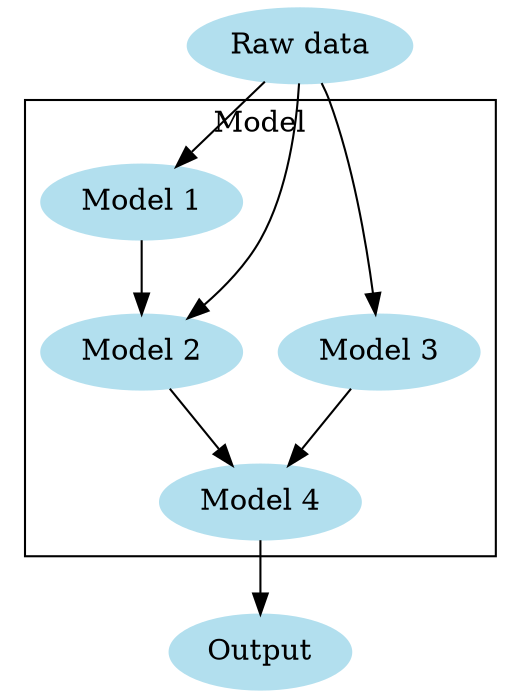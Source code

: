 digraph G {
	subgraph cluster_0 {
		#style=filled
		#color=lightgrey
		node [style=filled, color=lightblue2]
		"Model 1"
		"Model 2"
		"Model 3"
		"Model 4"
		"Model 1" -> "Model 2";
		"Model 2" -> "Model 4"
		"Model 3" -> "Model 4"
		label = "Model";
	}
	node [color=lightblue2 style=filled]
	size="6,6"
	"Raw data" -> "Model 1";
	"Raw data" -> "Model 2";
	"Raw data" -> "Model 3";
	"Model 4" -> Output
}
